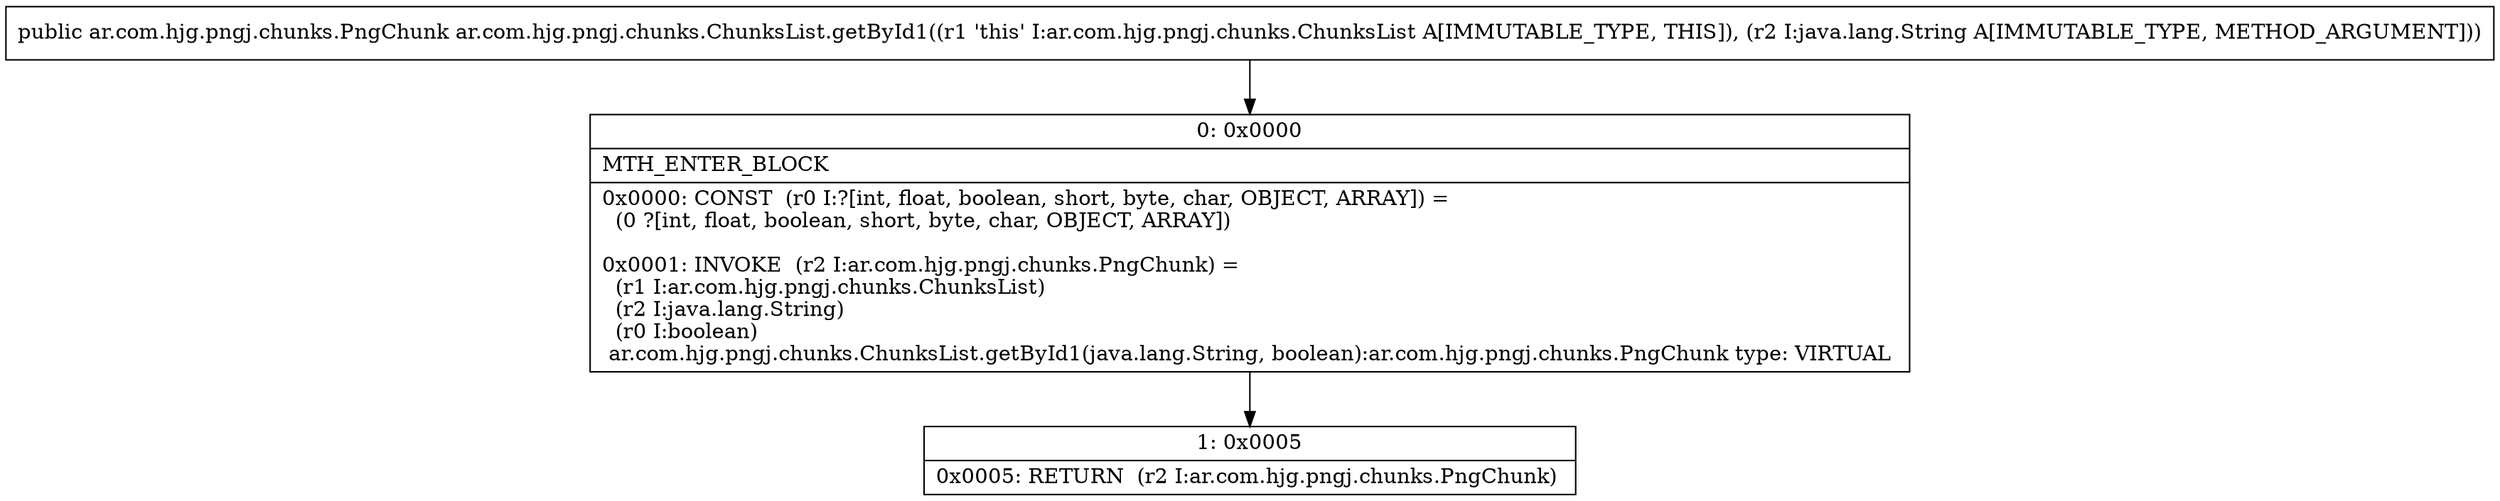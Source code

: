 digraph "CFG forar.com.hjg.pngj.chunks.ChunksList.getById1(Ljava\/lang\/String;)Lar\/com\/hjg\/pngj\/chunks\/PngChunk;" {
Node_0 [shape=record,label="{0\:\ 0x0000|MTH_ENTER_BLOCK\l|0x0000: CONST  (r0 I:?[int, float, boolean, short, byte, char, OBJECT, ARRAY]) = \l  (0 ?[int, float, boolean, short, byte, char, OBJECT, ARRAY])\l \l0x0001: INVOKE  (r2 I:ar.com.hjg.pngj.chunks.PngChunk) = \l  (r1 I:ar.com.hjg.pngj.chunks.ChunksList)\l  (r2 I:java.lang.String)\l  (r0 I:boolean)\l ar.com.hjg.pngj.chunks.ChunksList.getById1(java.lang.String, boolean):ar.com.hjg.pngj.chunks.PngChunk type: VIRTUAL \l}"];
Node_1 [shape=record,label="{1\:\ 0x0005|0x0005: RETURN  (r2 I:ar.com.hjg.pngj.chunks.PngChunk) \l}"];
MethodNode[shape=record,label="{public ar.com.hjg.pngj.chunks.PngChunk ar.com.hjg.pngj.chunks.ChunksList.getById1((r1 'this' I:ar.com.hjg.pngj.chunks.ChunksList A[IMMUTABLE_TYPE, THIS]), (r2 I:java.lang.String A[IMMUTABLE_TYPE, METHOD_ARGUMENT])) }"];
MethodNode -> Node_0;
Node_0 -> Node_1;
}


